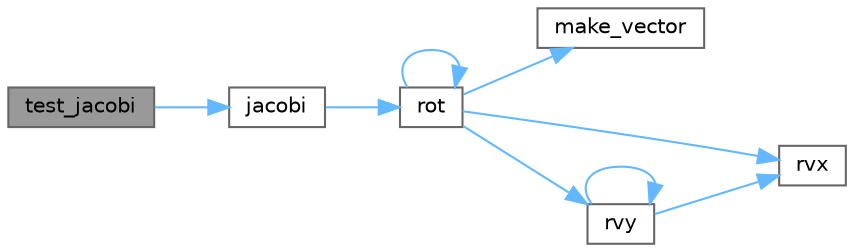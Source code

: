 digraph "test_jacobi"
{
 // LATEX_PDF_SIZE
  bgcolor="transparent";
  edge [fontname=Helvetica,fontsize=10,labelfontname=Helvetica,labelfontsize=10];
  node [fontname=Helvetica,fontsize=10,shape=box,height=0.2,width=0.4];
  rankdir="LR";
  Node1 [id="Node000001",label="test_jacobi",height=0.2,width=0.4,color="gray40", fillcolor="grey60", style="filled", fontcolor="black",tooltip=" "];
  Node1 -> Node2 [id="edge9_Node000001_Node000002",color="steelblue1",style="solid",tooltip=" "];
  Node2 [id="Node000002",label="jacobi",height=0.2,width=0.4,color="grey40", fillcolor="white", style="filled",URL="$jacobi_8cpp.html#add109898b8ea9f414a83d471d27d2d32",tooltip=" "];
  Node2 -> Node3 [id="edge10_Node000002_Node000003",color="steelblue1",style="solid",tooltip=" "];
  Node3 [id="Node000003",label="rot",height=0.2,width=0.4,color="grey40", fillcolor="white", style="filled",URL="$level1__real__impl_8h.html#a6085d1e47159b776e841c37e5c45f105",tooltip=" "];
  Node3 -> Node4 [id="edge11_Node000003_Node000004",color="steelblue1",style="solid",tooltip=" "];
  Node4 [id="Node000004",label="make_vector",height=0.2,width=0.4,color="grey40", fillcolor="white", style="filled",URL="$external_2taskflow_23rd-party_2eigen-3_83_87_2blas_2common_8h.html#a5271e1713820dbe05a27309a551c63a8",tooltip=" "];
  Node3 -> Node3 [id="edge12_Node000003_Node000003",color="steelblue1",style="solid",tooltip=" "];
  Node3 -> Node5 [id="edge13_Node000003_Node000005",color="steelblue1",style="solid",tooltip=" "];
  Node5 [id="Node000005",label="rvx",height=0.2,width=0.4,color="grey40", fillcolor="white", style="filled",URL="$level1__cplx__impl_8h.html#aea9f76f637a9f8d02bd24e43e8bb5d9f",tooltip=" "];
  Node3 -> Node6 [id="edge14_Node000003_Node000006",color="steelblue1",style="solid",tooltip=" "];
  Node6 [id="Node000006",label="rvy",height=0.2,width=0.4,color="grey40", fillcolor="white", style="filled",URL="$level1__cplx__impl_8h.html#a9844f3d7447c4d825a5a6423bb7cd95f",tooltip=" "];
  Node6 -> Node5 [id="edge15_Node000006_Node000005",color="steelblue1",style="solid",tooltip=" "];
  Node6 -> Node6 [id="edge16_Node000006_Node000006",color="steelblue1",style="solid",tooltip=" "];
}
